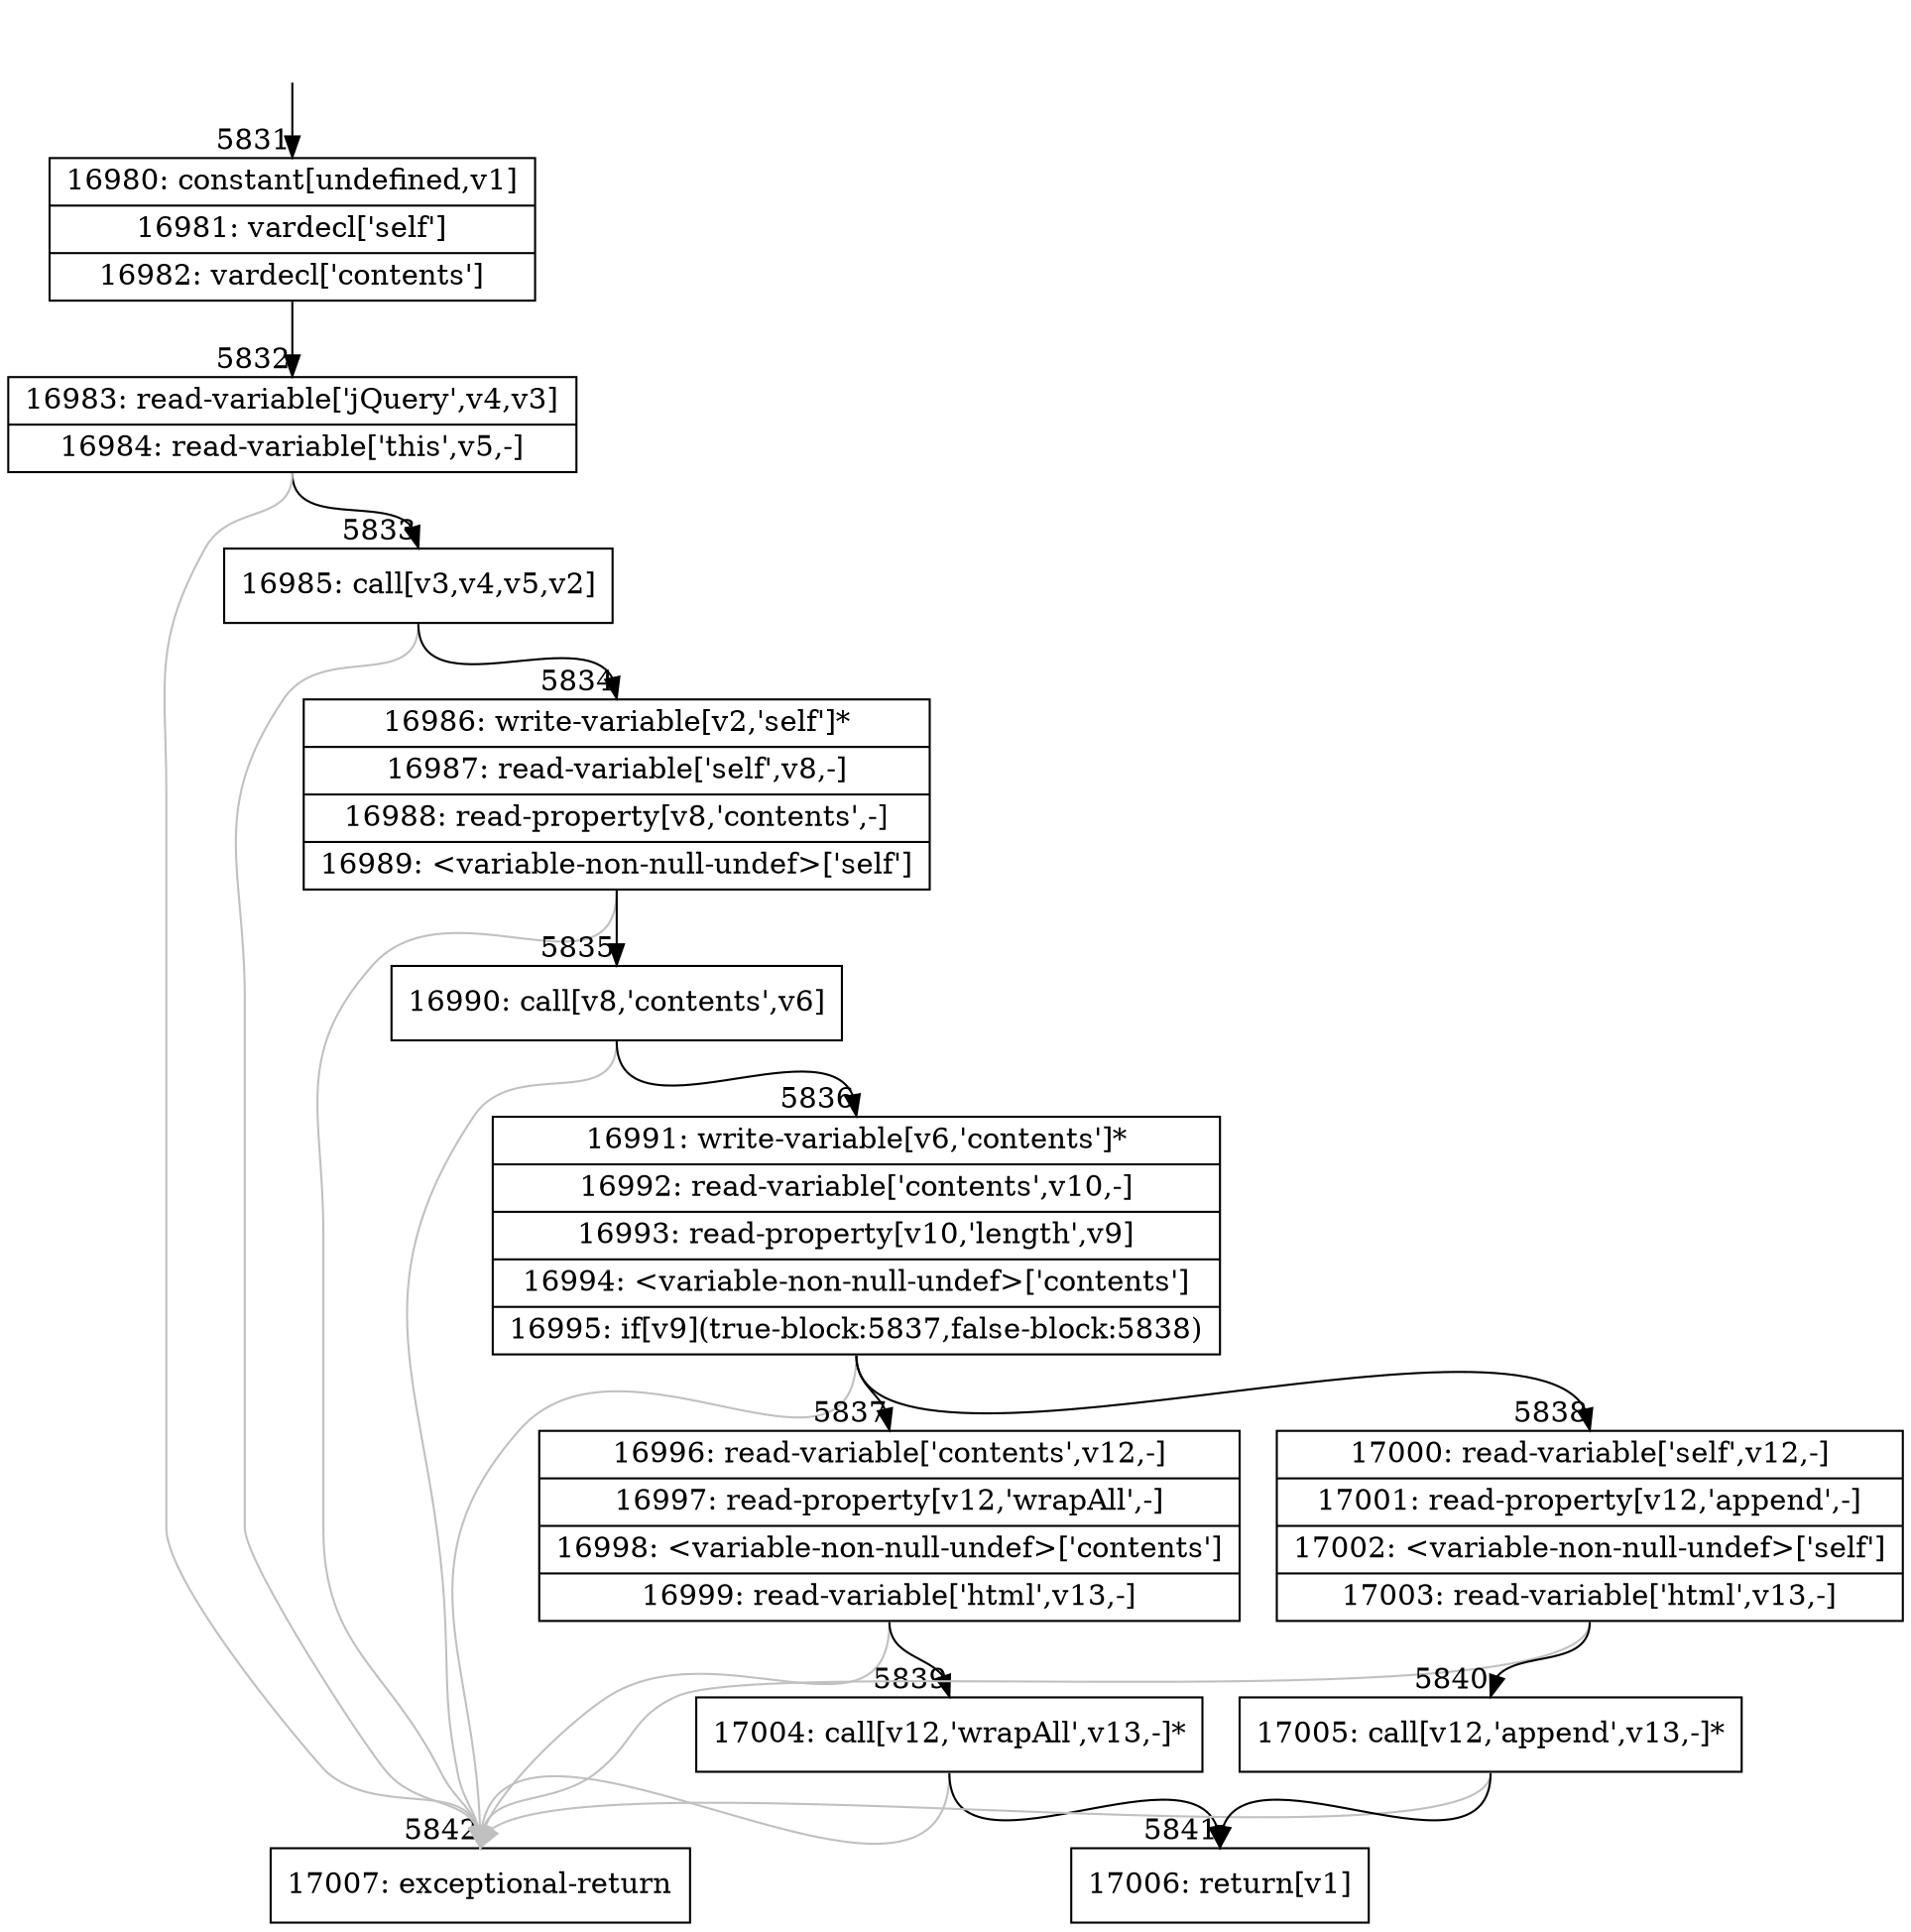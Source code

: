 digraph {
rankdir="TD"
BB_entry380[shape=none,label=""];
BB_entry380 -> BB5831 [tailport=s, headport=n, headlabel="    5831"]
BB5831 [shape=record label="{16980: constant[undefined,v1]|16981: vardecl['self']|16982: vardecl['contents']}" ] 
BB5831 -> BB5832 [tailport=s, headport=n, headlabel="      5832"]
BB5832 [shape=record label="{16983: read-variable['jQuery',v4,v3]|16984: read-variable['this',v5,-]}" ] 
BB5832 -> BB5833 [tailport=s, headport=n, headlabel="      5833"]
BB5832 -> BB5842 [tailport=s, headport=n, color=gray, headlabel="      5842"]
BB5833 [shape=record label="{16985: call[v3,v4,v5,v2]}" ] 
BB5833 -> BB5834 [tailport=s, headport=n, headlabel="      5834"]
BB5833 -> BB5842 [tailport=s, headport=n, color=gray]
BB5834 [shape=record label="{16986: write-variable[v2,'self']*|16987: read-variable['self',v8,-]|16988: read-property[v8,'contents',-]|16989: \<variable-non-null-undef\>['self']}" ] 
BB5834 -> BB5835 [tailport=s, headport=n, headlabel="      5835"]
BB5834 -> BB5842 [tailport=s, headport=n, color=gray]
BB5835 [shape=record label="{16990: call[v8,'contents',v6]}" ] 
BB5835 -> BB5836 [tailport=s, headport=n, headlabel="      5836"]
BB5835 -> BB5842 [tailport=s, headport=n, color=gray]
BB5836 [shape=record label="{16991: write-variable[v6,'contents']*|16992: read-variable['contents',v10,-]|16993: read-property[v10,'length',v9]|16994: \<variable-non-null-undef\>['contents']|16995: if[v9](true-block:5837,false-block:5838)}" ] 
BB5836 -> BB5837 [tailport=s, headport=n, headlabel="      5837"]
BB5836 -> BB5838 [tailport=s, headport=n, headlabel="      5838"]
BB5836 -> BB5842 [tailport=s, headport=n, color=gray]
BB5837 [shape=record label="{16996: read-variable['contents',v12,-]|16997: read-property[v12,'wrapAll',-]|16998: \<variable-non-null-undef\>['contents']|16999: read-variable['html',v13,-]}" ] 
BB5837 -> BB5839 [tailport=s, headport=n, headlabel="      5839"]
BB5837 -> BB5842 [tailport=s, headport=n, color=gray]
BB5838 [shape=record label="{17000: read-variable['self',v12,-]|17001: read-property[v12,'append',-]|17002: \<variable-non-null-undef\>['self']|17003: read-variable['html',v13,-]}" ] 
BB5838 -> BB5840 [tailport=s, headport=n, headlabel="      5840"]
BB5838 -> BB5842 [tailport=s, headport=n, color=gray]
BB5839 [shape=record label="{17004: call[v12,'wrapAll',v13,-]*}" ] 
BB5839 -> BB5841 [tailport=s, headport=n, headlabel="      5841"]
BB5839 -> BB5842 [tailport=s, headport=n, color=gray]
BB5840 [shape=record label="{17005: call[v12,'append',v13,-]*}" ] 
BB5840 -> BB5841 [tailport=s, headport=n]
BB5840 -> BB5842 [tailport=s, headport=n, color=gray]
BB5841 [shape=record label="{17006: return[v1]}" ] 
BB5842 [shape=record label="{17007: exceptional-return}" ] 
}
